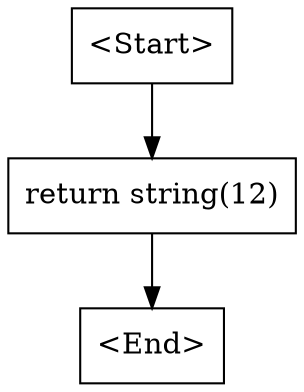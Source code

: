 digraph G {
    N0 [label = "<Start>" shape = box]
    N1 [label = "return string(12)\l" shape = box]
    N2 [label = "<End>" shape = box]
    N0 -> N1 [label = ""]
    N1 -> N2 [label = ""]
}
